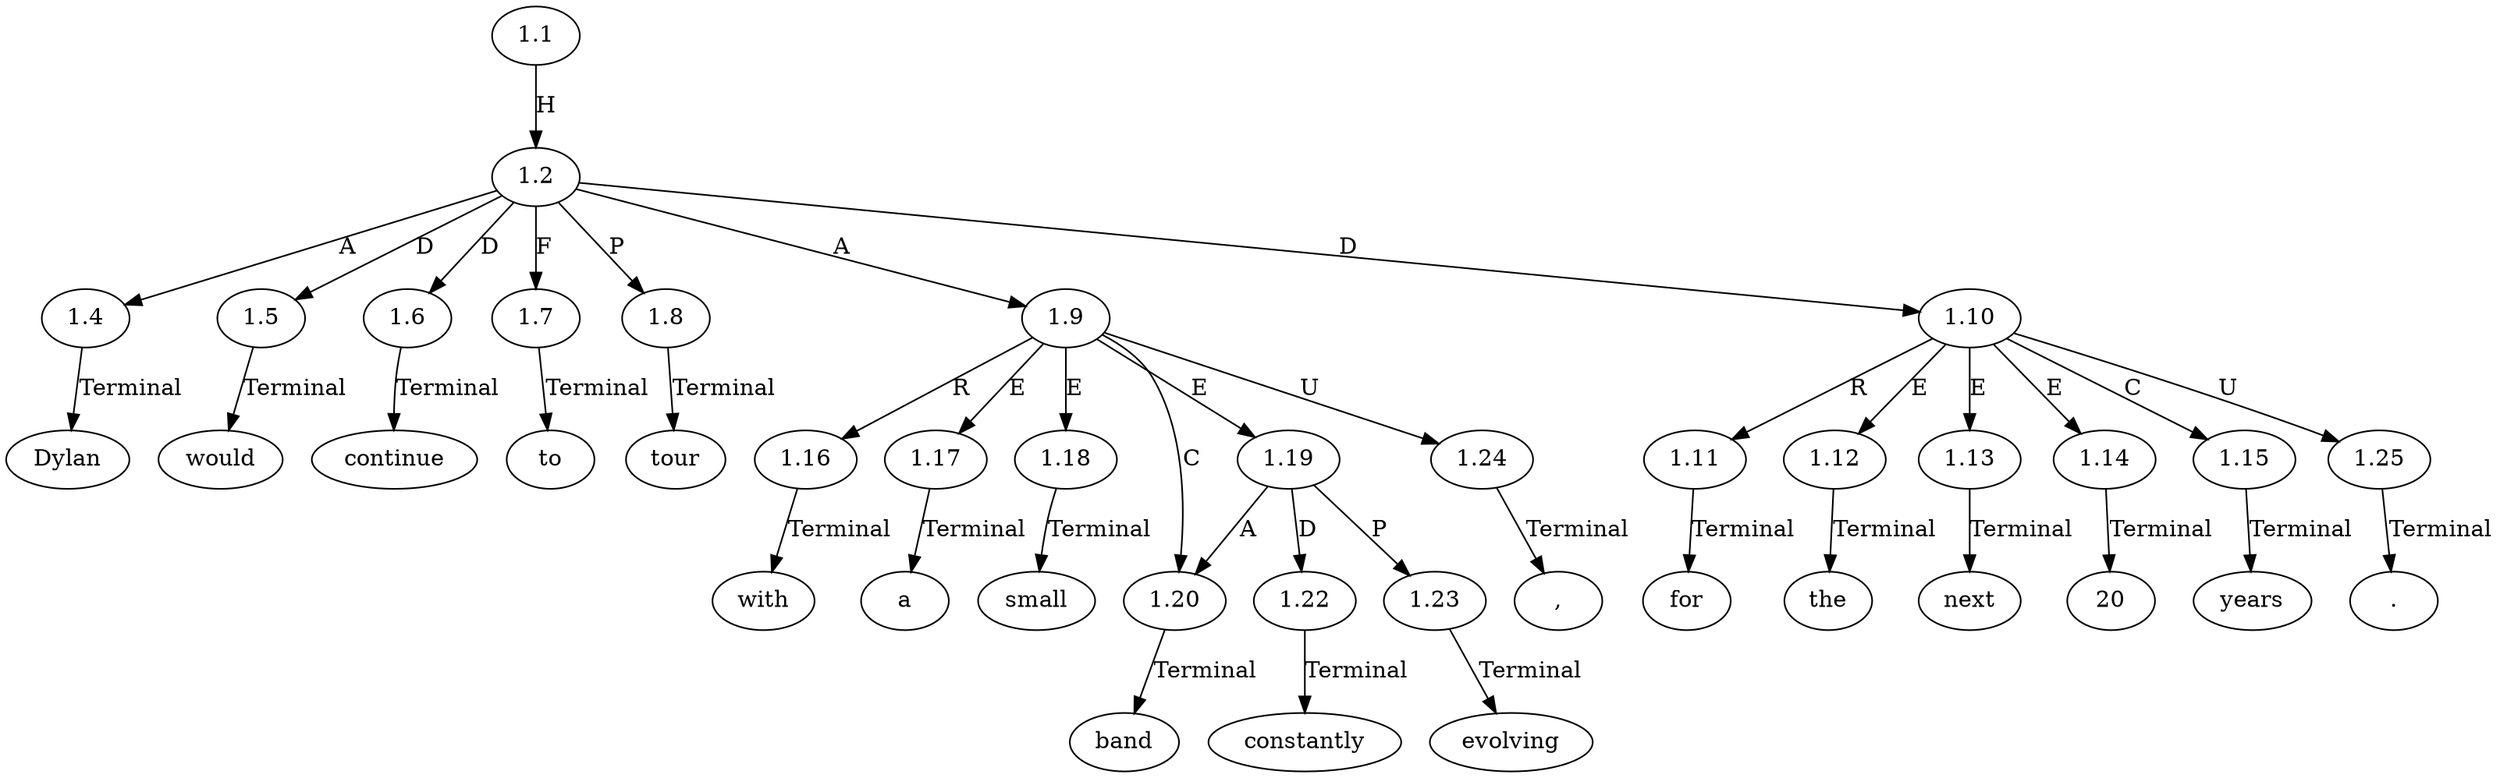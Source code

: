 // Graph
digraph {
	0.1 [label=Dylan ordering=out]
	0.10 [label=constantly ordering=out]
	0.11 [label=evolving ordering=out]
	0.12 [label=band ordering=out]
	0.13 [label=for ordering=out]
	0.14 [label=the ordering=out]
	0.15 [label=next ordering=out]
	0.16 [label=20 ordering=out]
	0.17 [label=years ordering=out]
	0.18 [label="." ordering=out]
	0.2 [label=would ordering=out]
	0.3 [label=continue ordering=out]
	0.4 [label=to ordering=out]
	0.5 [label=tour ordering=out]
	0.6 [label=with ordering=out]
	0.7 [label=a ordering=out]
	0.8 [label=small ordering=out]
	0.9 [label="," ordering=out]
	1.1 [label=1.1 ordering=out]
	1.2 [label=1.2 ordering=out]
	1.4 [label=1.4 ordering=out]
	1.5 [label=1.5 ordering=out]
	1.6 [label=1.6 ordering=out]
	1.7 [label=1.7 ordering=out]
	1.8 [label=1.8 ordering=out]
	1.9 [label=1.9 ordering=out]
	1.10 [label=1.10 ordering=out]
	1.11 [label=1.11 ordering=out]
	1.12 [label=1.12 ordering=out]
	1.13 [label=1.13 ordering=out]
	1.14 [label=1.14 ordering=out]
	1.15 [label=1.15 ordering=out]
	1.16 [label=1.16 ordering=out]
	1.17 [label=1.17 ordering=out]
	1.18 [label=1.18 ordering=out]
	1.19 [label=1.19 ordering=out]
	1.20 [label=1.20 ordering=out]
	1.22 [label=1.22 ordering=out]
	1.23 [label=1.23 ordering=out]
	1.24 [label=1.24 ordering=out]
	1.25 [label=1.25 ordering=out]
	1.1 -> 1.2 [label=H ordering=out]
	1.2 -> 1.4 [label=A ordering=out]
	1.2 -> 1.5 [label=D ordering=out]
	1.2 -> 1.6 [label=D ordering=out]
	1.2 -> 1.7 [label=F ordering=out]
	1.2 -> 1.8 [label=P ordering=out]
	1.2 -> 1.9 [label=A ordering=out]
	1.2 -> 1.10 [label=D ordering=out]
	1.4 -> 0.1 [label=Terminal ordering=out]
	1.5 -> 0.2 [label=Terminal ordering=out]
	1.6 -> 0.3 [label=Terminal ordering=out]
	1.7 -> 0.4 [label=Terminal ordering=out]
	1.8 -> 0.5 [label=Terminal ordering=out]
	1.9 -> 1.16 [label=R ordering=out]
	1.9 -> 1.17 [label=E ordering=out]
	1.9 -> 1.18 [label=E ordering=out]
	1.9 -> 1.19 [label=E ordering=out]
	1.9 -> 1.20 [label=C ordering=out]
	1.9 -> 1.24 [label=U ordering=out]
	1.10 -> 1.11 [label=R ordering=out]
	1.10 -> 1.12 [label=E ordering=out]
	1.10 -> 1.13 [label=E ordering=out]
	1.10 -> 1.14 [label=E ordering=out]
	1.10 -> 1.15 [label=C ordering=out]
	1.10 -> 1.25 [label=U ordering=out]
	1.11 -> 0.13 [label=Terminal ordering=out]
	1.12 -> 0.14 [label=Terminal ordering=out]
	1.13 -> 0.15 [label=Terminal ordering=out]
	1.14 -> 0.16 [label=Terminal ordering=out]
	1.15 -> 0.17 [label=Terminal ordering=out]
	1.16 -> 0.6 [label=Terminal ordering=out]
	1.17 -> 0.7 [label=Terminal ordering=out]
	1.18 -> 0.8 [label=Terminal ordering=out]
	1.19 -> 1.20 [label=A ordering=out]
	1.19 -> 1.22 [label=D ordering=out]
	1.19 -> 1.23 [label=P ordering=out]
	1.20 -> 0.12 [label=Terminal ordering=out]
	1.22 -> 0.10 [label=Terminal ordering=out]
	1.23 -> 0.11 [label=Terminal ordering=out]
	1.24 -> 0.9 [label=Terminal ordering=out]
	1.25 -> 0.18 [label=Terminal ordering=out]
}
